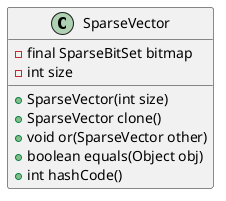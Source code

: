@startuml

class SparseVector {
    - final SparseBitSet bitmap
    - int size

    + SparseVector(int size)
    + SparseVector clone()
    + void or(SparseVector other)
    + boolean equals(Object obj)
    + int hashCode()
}
@enduml
